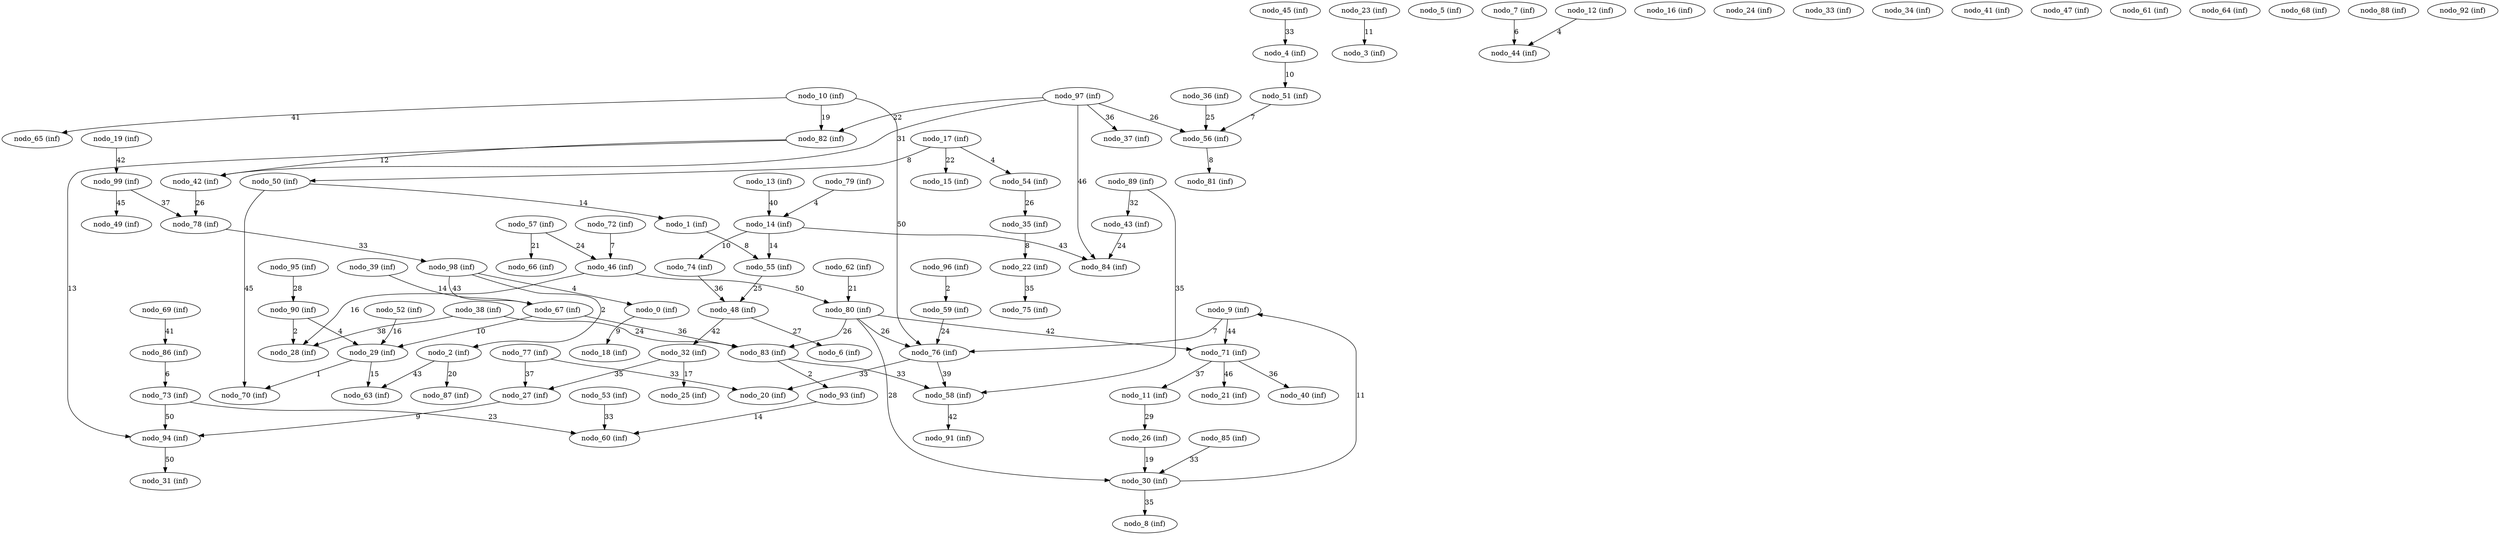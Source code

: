 digraph grafoErdosRenyi_n_100_m_100 {
"nodo_0 (inf)";
"nodo_1 (inf)";
"nodo_2 (inf)";
"nodo_3 (inf)";
"nodo_4 (inf)";
"nodo_5 (inf)";
"nodo_6 (inf)";
"nodo_7 (inf)";
"nodo_8 (inf)";
"nodo_9 (inf)";
"nodo_10 (inf)";
"nodo_11 (inf)";
"nodo_12 (inf)";
"nodo_13 (inf)";
"nodo_14 (inf)";
"nodo_15 (inf)";
"nodo_16 (inf)";
"nodo_17 (inf)";
"nodo_18 (inf)";
"nodo_19 (inf)";
"nodo_20 (inf)";
"nodo_21 (inf)";
"nodo_22 (inf)";
"nodo_23 (inf)";
"nodo_24 (inf)";
"nodo_25 (inf)";
"nodo_26 (inf)";
"nodo_27 (inf)";
"nodo_28 (inf)";
"nodo_29 (inf)";
"nodo_30 (inf)";
"nodo_31 (inf)";
"nodo_32 (inf)";
"nodo_33 (inf)";
"nodo_34 (inf)";
"nodo_35 (inf)";
"nodo_36 (inf)";
"nodo_37 (inf)";
"nodo_38 (inf)";
"nodo_39 (inf)";
"nodo_40 (inf)";
"nodo_41 (inf)";
"nodo_42 (inf)";
"nodo_43 (inf)";
"nodo_44 (inf)";
"nodo_45 (inf)";
"nodo_46 (inf)";
"nodo_47 (inf)";
"nodo_48 (inf)";
"nodo_49 (inf)";
"nodo_50 (inf)";
"nodo_51 (inf)";
"nodo_52 (inf)";
"nodo_53 (inf)";
"nodo_54 (inf)";
"nodo_55 (inf)";
"nodo_56 (inf)";
"nodo_57 (inf)";
"nodo_58 (inf)";
"nodo_59 (inf)";
"nodo_60 (inf)";
"nodo_61 (inf)";
"nodo_62 (inf)";
"nodo_63 (inf)";
"nodo_64 (inf)";
"nodo_65 (inf)";
"nodo_66 (inf)";
"nodo_67 (inf)";
"nodo_68 (inf)";
"nodo_69 (inf)";
"nodo_70 (inf)";
"nodo_71 (inf)";
"nodo_72 (inf)";
"nodo_73 (inf)";
"nodo_74 (inf)";
"nodo_75 (inf)";
"nodo_76 (inf)";
"nodo_77 (inf)";
"nodo_78 (inf)";
"nodo_79 (inf)";
"nodo_80 (inf)";
"nodo_81 (inf)";
"nodo_82 (inf)";
"nodo_83 (inf)";
"nodo_84 (inf)";
"nodo_85 (inf)";
"nodo_86 (inf)";
"nodo_87 (inf)";
"nodo_88 (inf)";
"nodo_89 (inf)";
"nodo_90 (inf)";
"nodo_91 (inf)";
"nodo_92 (inf)";
"nodo_93 (inf)";
"nodo_94 (inf)";
"nodo_95 (inf)";
"nodo_96 (inf)";
"nodo_97 (inf)";
"nodo_98 (inf)";
"nodo_99 (inf)";
"nodo_55 (inf)" -> "nodo_48 (inf)" [label=25 weight=25];
"nodo_10 (inf)" -> "nodo_76 (inf)" [label=50 weight=50];
"nodo_82 (inf)" -> "nodo_94 (inf)" [label=13 weight=13];
"nodo_12 (inf)" -> "nodo_44 (inf)" [label=4 weight=4];
"nodo_26 (inf)" -> "nodo_30 (inf)" [label=19 weight=19];
"nodo_76 (inf)" -> "nodo_20 (inf)" [label=33 weight=33];
"nodo_73 (inf)" -> "nodo_60 (inf)" [label=23 weight=23];
"nodo_43 (inf)" -> "nodo_84 (inf)" [label=24 weight=24];
"nodo_35 (inf)" -> "nodo_22 (inf)" [label=8 weight=8];
"nodo_9 (inf)" -> "nodo_71 (inf)" [label=44 weight=44];
"nodo_17 (inf)" -> "nodo_54 (inf)" [label=4 weight=4];
"nodo_13 (inf)" -> "nodo_14 (inf)" [label=40 weight=40];
"nodo_38 (inf)" -> "nodo_83 (inf)" [label=24 weight=24];
"nodo_11 (inf)" -> "nodo_26 (inf)" [label=29 weight=29];
"nodo_77 (inf)" -> "nodo_20 (inf)" [label=33 weight=33];
"nodo_86 (inf)" -> "nodo_73 (inf)" [label=6 weight=6];
"nodo_45 (inf)" -> "nodo_4 (inf)" [label=33 weight=33];
"nodo_98 (inf)" -> "nodo_2 (inf)" [label=2 weight=2];
"nodo_98 (inf)" -> "nodo_0 (inf)" [label=4 weight=4];
"nodo_89 (inf)" -> "nodo_43 (inf)" [label=32 weight=32];
"nodo_58 (inf)" -> "nodo_91 (inf)" [label=42 weight=42];
"nodo_59 (inf)" -> "nodo_76 (inf)" [label=24 weight=24];
"nodo_10 (inf)" -> "nodo_82 (inf)" [label=19 weight=19];
"nodo_80 (inf)" -> "nodo_30 (inf)" [label=28 weight=28];
"nodo_97 (inf)" -> "nodo_84 (inf)" [label=46 weight=46];
"nodo_85 (inf)" -> "nodo_30 (inf)" [label=33 weight=33];
"nodo_9 (inf)" -> "nodo_76 (inf)" [label=7 weight=7];
"nodo_7 (inf)" -> "nodo_44 (inf)" [label=6 weight=6];
"nodo_72 (inf)" -> "nodo_46 (inf)" [label=7 weight=7];
"nodo_71 (inf)" -> "nodo_11 (inf)" [label=37 weight=37];
"nodo_1 (inf)" -> "nodo_55 (inf)" [label=8 weight=8];
"nodo_42 (inf)" -> "nodo_78 (inf)" [label=26 weight=26];
"nodo_2 (inf)" -> "nodo_63 (inf)" [label=43 weight=43];
"nodo_29 (inf)" -> "nodo_63 (inf)" [label=15 weight=15];
"nodo_30 (inf)" -> "nodo_8 (inf)" [label=35 weight=35];
"nodo_73 (inf)" -> "nodo_94 (inf)" [label=50 weight=50];
"nodo_32 (inf)" -> "nodo_25 (inf)" [label=17 weight=17];
"nodo_27 (inf)" -> "nodo_94 (inf)" [label=9 weight=9];
"nodo_4 (inf)" -> "nodo_51 (inf)" [label=10 weight=10];
"nodo_48 (inf)" -> "nodo_6 (inf)" [label=27 weight=27];
"nodo_62 (inf)" -> "nodo_80 (inf)" [label=21 weight=21];
"nodo_94 (inf)" -> "nodo_31 (inf)" [label=50 weight=50];
"nodo_10 (inf)" -> "nodo_65 (inf)" [label=41 weight=41];
"nodo_89 (inf)" -> "nodo_58 (inf)" [label=35 weight=35];
"nodo_67 (inf)" -> "nodo_83 (inf)" [label=36 weight=36];
"nodo_83 (inf)" -> "nodo_93 (inf)" [label=2 weight=2];
"nodo_17 (inf)" -> "nodo_50 (inf)" [label=8 weight=8];
"nodo_80 (inf)" -> "nodo_76 (inf)" [label=26 weight=26];
"nodo_97 (inf)" -> "nodo_37 (inf)" [label=36 weight=36];
"nodo_69 (inf)" -> "nodo_86 (inf)" [label=41 weight=41];
"nodo_76 (inf)" -> "nodo_58 (inf)" [label=39 weight=39];
"nodo_32 (inf)" -> "nodo_27 (inf)" [label=35 weight=35];
"nodo_67 (inf)" -> "nodo_29 (inf)" [label=10 weight=10];
"nodo_38 (inf)" -> "nodo_28 (inf)" [label=38 weight=38];
"nodo_14 (inf)" -> "nodo_84 (inf)" [label=43 weight=43];
"nodo_99 (inf)" -> "nodo_78 (inf)" [label=37 weight=37];
"nodo_97 (inf)" -> "nodo_42 (inf)" [label=31 weight=31];
"nodo_14 (inf)" -> "nodo_55 (inf)" [label=14 weight=14];
"nodo_98 (inf)" -> "nodo_67 (inf)" [label=43 weight=43];
"nodo_46 (inf)" -> "nodo_28 (inf)" [label=16 weight=16];
"nodo_14 (inf)" -> "nodo_74 (inf)" [label=10 weight=10];
"nodo_80 (inf)" -> "nodo_71 (inf)" [label=42 weight=42];
"nodo_90 (inf)" -> "nodo_29 (inf)" [label=4 weight=4];
"nodo_93 (inf)" -> "nodo_60 (inf)" [label=14 weight=14];
"nodo_50 (inf)" -> "nodo_1 (inf)" [label=14 weight=14];
"nodo_97 (inf)" -> "nodo_56 (inf)" [label=26 weight=26];
"nodo_71 (inf)" -> "nodo_40 (inf)" [label=36 weight=36];
"nodo_46 (inf)" -> "nodo_80 (inf)" [label=50 weight=50];
"nodo_23 (inf)" -> "nodo_3 (inf)" [label=11 weight=11];
"nodo_95 (inf)" -> "nodo_90 (inf)" [label=28 weight=28];
"nodo_30 (inf)" -> "nodo_9 (inf)" [label=11 weight=11];
"nodo_79 (inf)" -> "nodo_14 (inf)" [label=4 weight=4];
"nodo_29 (inf)" -> "nodo_70 (inf)" [label=1 weight=1];
"nodo_50 (inf)" -> "nodo_70 (inf)" [label=45 weight=45];
"nodo_53 (inf)" -> "nodo_60 (inf)" [label=33 weight=33];
"nodo_22 (inf)" -> "nodo_75 (inf)" [label=35 weight=35];
"nodo_78 (inf)" -> "nodo_98 (inf)" [label=33 weight=33];
"nodo_57 (inf)" -> "nodo_66 (inf)" [label=21 weight=21];
"nodo_56 (inf)" -> "nodo_81 (inf)" [label=8 weight=8];
"nodo_71 (inf)" -> "nodo_21 (inf)" [label=46 weight=46];
"nodo_99 (inf)" -> "nodo_49 (inf)" [label=45 weight=45];
"nodo_77 (inf)" -> "nodo_27 (inf)" [label=37 weight=37];
"nodo_39 (inf)" -> "nodo_67 (inf)" [label=14 weight=14];
"nodo_97 (inf)" -> "nodo_82 (inf)" [label=22 weight=22];
"nodo_90 (inf)" -> "nodo_28 (inf)" [label=2 weight=2];
"nodo_57 (inf)" -> "nodo_46 (inf)" [label=24 weight=24];
"nodo_51 (inf)" -> "nodo_56 (inf)" [label=7 weight=7];
"nodo_52 (inf)" -> "nodo_29 (inf)" [label=16 weight=16];
"nodo_96 (inf)" -> "nodo_59 (inf)" [label=2 weight=2];
"nodo_0 (inf)" -> "nodo_18 (inf)" [label=9 weight=9];
"nodo_2 (inf)" -> "nodo_87 (inf)" [label=20 weight=20];
"nodo_17 (inf)" -> "nodo_15 (inf)" [label=22 weight=22];
"nodo_83 (inf)" -> "nodo_58 (inf)" [label=33 weight=33];
"nodo_19 (inf)" -> "nodo_99 (inf)" [label=42 weight=42];
"nodo_54 (inf)" -> "nodo_35 (inf)" [label=26 weight=26];
"nodo_74 (inf)" -> "nodo_48 (inf)" [label=36 weight=36];
"nodo_80 (inf)" -> "nodo_83 (inf)" [label=26 weight=26];
"nodo_48 (inf)" -> "nodo_32 (inf)" [label=42 weight=42];
"nodo_36 (inf)" -> "nodo_56 (inf)" [label=25 weight=25];
"nodo_82 (inf)" -> "nodo_42 (inf)" [label=12 weight=12];
}